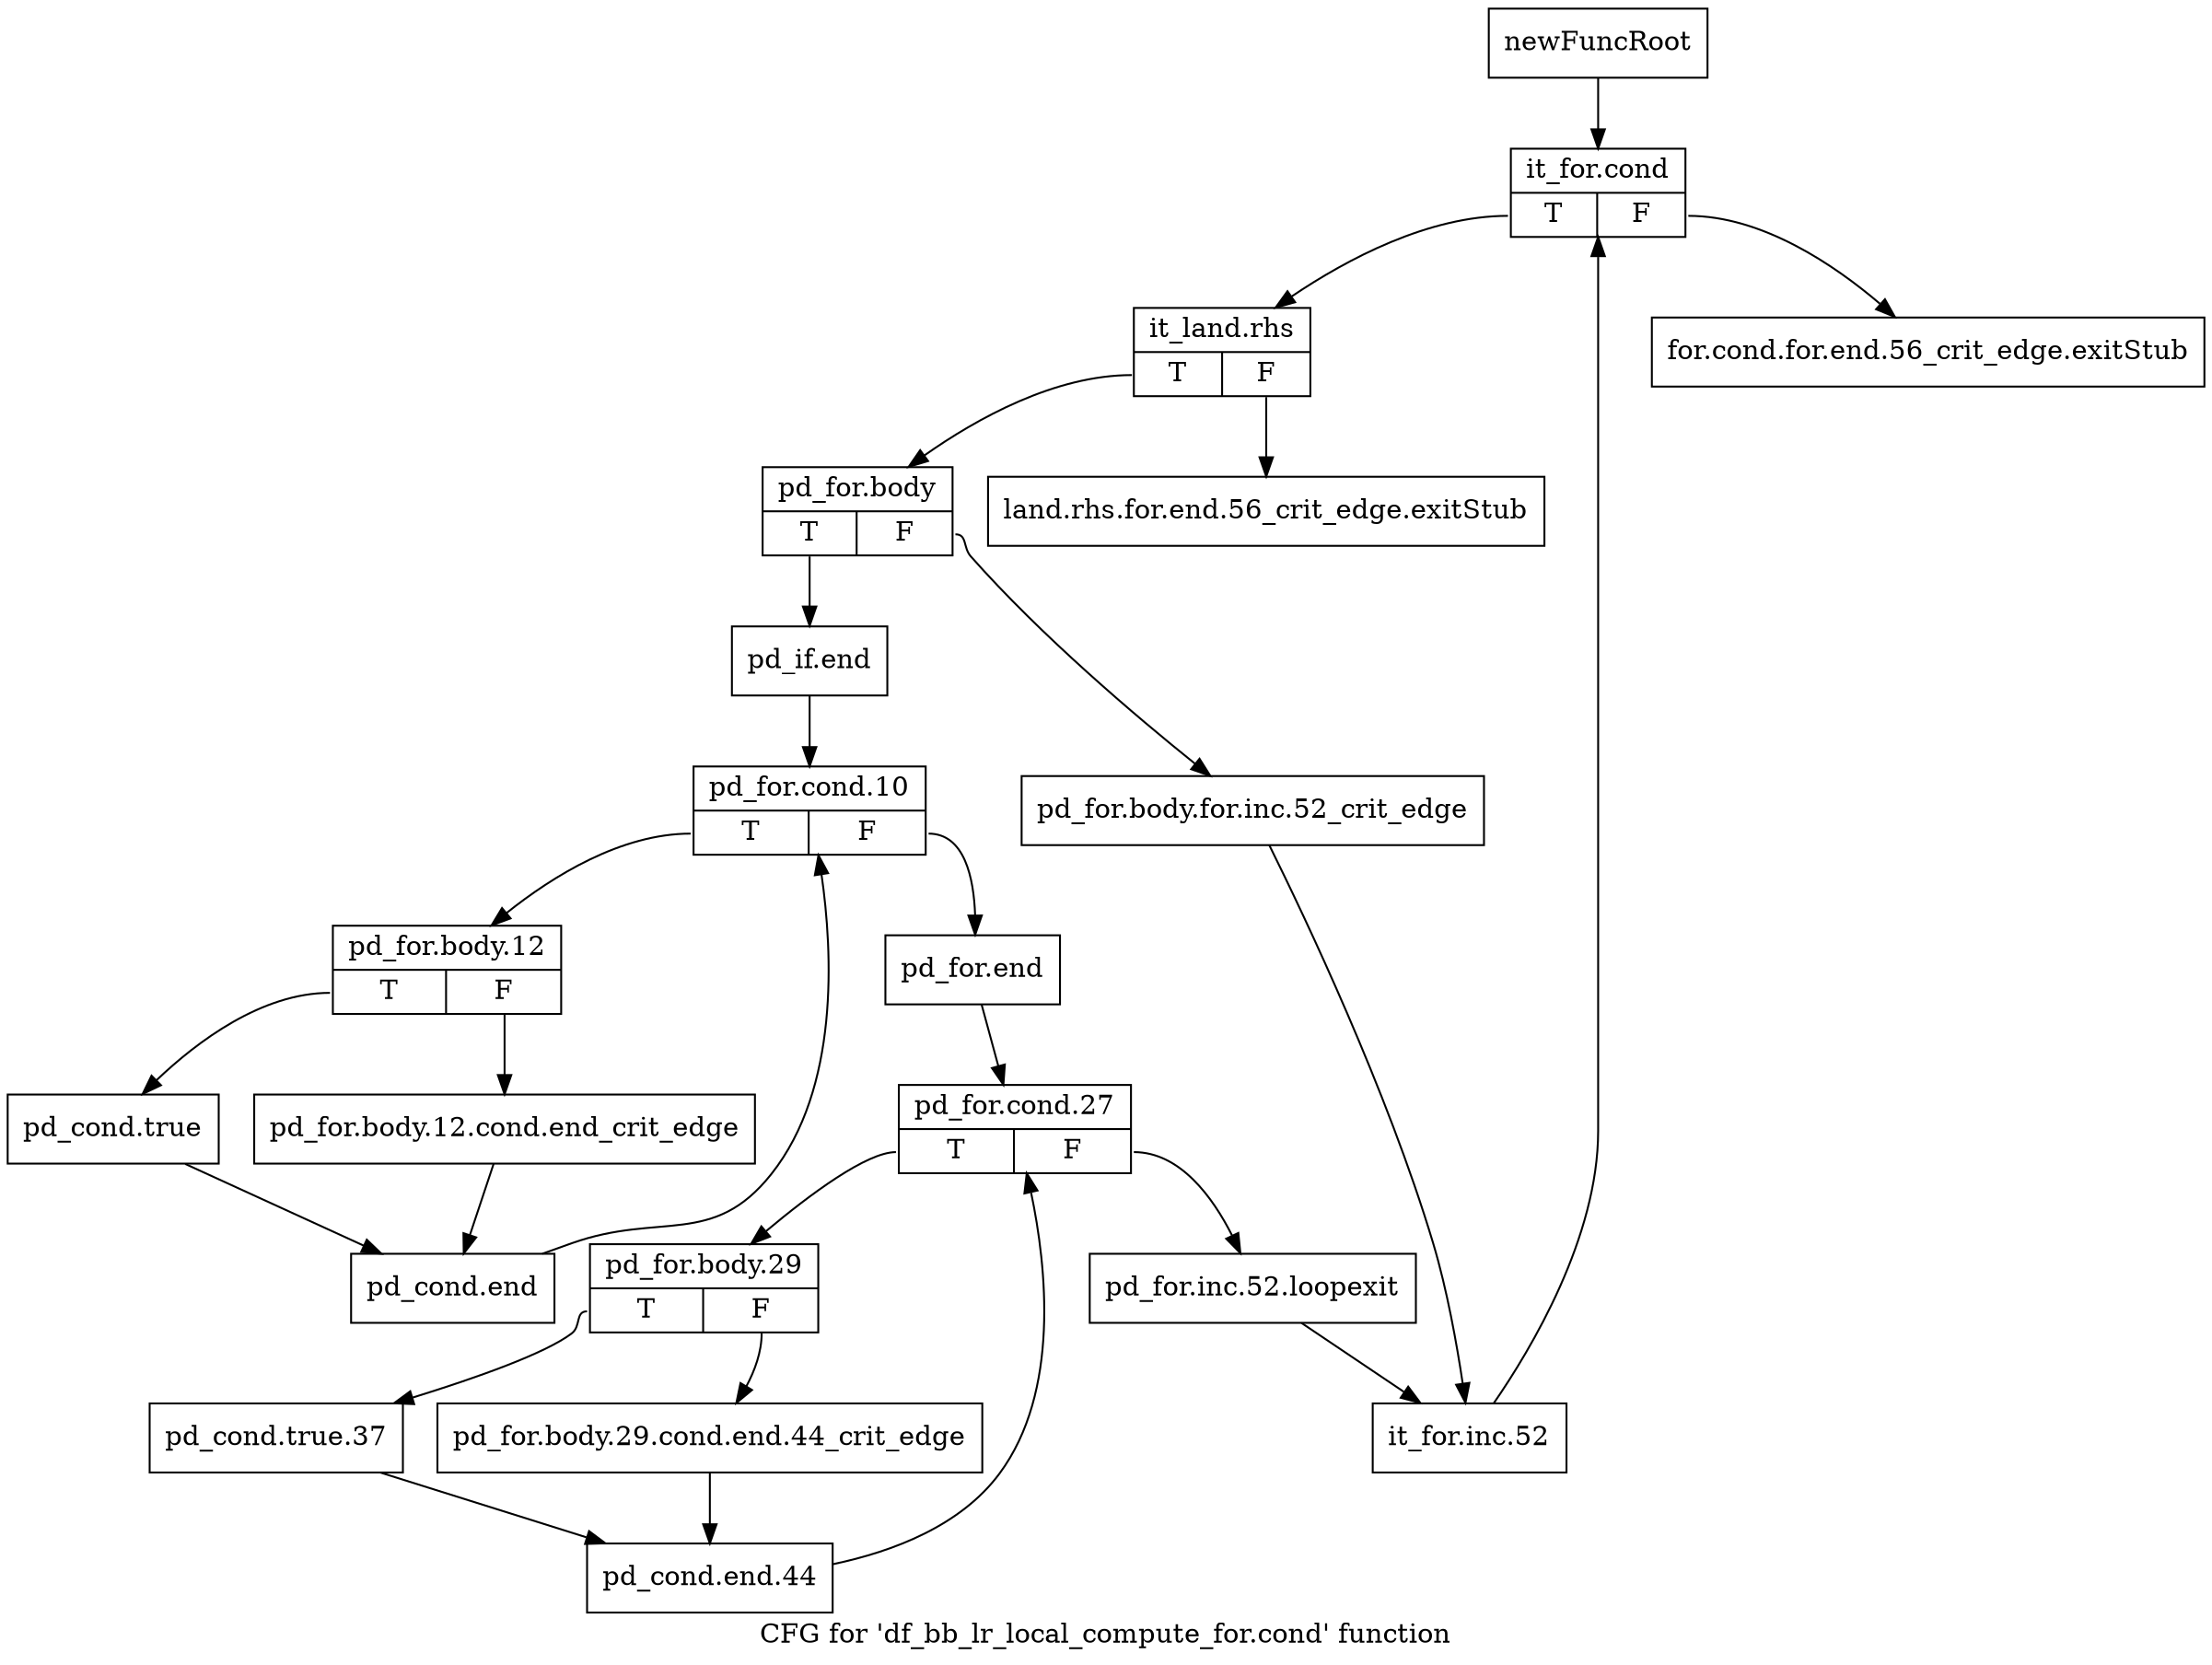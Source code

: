 digraph "CFG for 'df_bb_lr_local_compute_for.cond' function" {
	label="CFG for 'df_bb_lr_local_compute_for.cond' function";

	Node0xab303d0 [shape=record,label="{newFuncRoot}"];
	Node0xab303d0 -> Node0xab39580;
	Node0xab394e0 [shape=record,label="{for.cond.for.end.56_crit_edge.exitStub}"];
	Node0xab39530 [shape=record,label="{land.rhs.for.end.56_crit_edge.exitStub}"];
	Node0xab39580 [shape=record,label="{it_for.cond|{<s0>T|<s1>F}}"];
	Node0xab39580:s0 -> Node0xab395d0;
	Node0xab39580:s1 -> Node0xab394e0;
	Node0xab395d0 [shape=record,label="{it_land.rhs|{<s0>T|<s1>F}}"];
	Node0xab395d0:s0 -> Node0xab39620;
	Node0xab395d0:s1 -> Node0xab39530;
	Node0xab39620 [shape=record,label="{pd_for.body|{<s0>T|<s1>F}}"];
	Node0xab39620:s0 -> Node0xab396c0;
	Node0xab39620:s1 -> Node0xab39670;
	Node0xab39670 [shape=record,label="{pd_for.body.for.inc.52_crit_edge}"];
	Node0xab39670 -> Node0xab39850;
	Node0xab396c0 [shape=record,label="{pd_if.end}"];
	Node0xab396c0 -> Node0xab39710;
	Node0xab39710 [shape=record,label="{pd_for.cond.10|{<s0>T|<s1>F}}"];
	Node0xab39710:s0 -> Node0xab399e0;
	Node0xab39710:s1 -> Node0xab39760;
	Node0xab39760 [shape=record,label="{pd_for.end}"];
	Node0xab39760 -> Node0xab397b0;
	Node0xab397b0 [shape=record,label="{pd_for.cond.27|{<s0>T|<s1>F}}"];
	Node0xab397b0:s0 -> Node0xab398a0;
	Node0xab397b0:s1 -> Node0xab39800;
	Node0xab39800 [shape=record,label="{pd_for.inc.52.loopexit}"];
	Node0xab39800 -> Node0xab39850;
	Node0xab39850 [shape=record,label="{it_for.inc.52}"];
	Node0xab39850 -> Node0xab39580;
	Node0xab398a0 [shape=record,label="{pd_for.body.29|{<s0>T|<s1>F}}"];
	Node0xab398a0:s0 -> Node0xab39940;
	Node0xab398a0:s1 -> Node0xab398f0;
	Node0xab398f0 [shape=record,label="{pd_for.body.29.cond.end.44_crit_edge}"];
	Node0xab398f0 -> Node0xab39990;
	Node0xab39940 [shape=record,label="{pd_cond.true.37}"];
	Node0xab39940 -> Node0xab39990;
	Node0xab39990 [shape=record,label="{pd_cond.end.44}"];
	Node0xab39990 -> Node0xab397b0;
	Node0xab399e0 [shape=record,label="{pd_for.body.12|{<s0>T|<s1>F}}"];
	Node0xab399e0:s0 -> Node0xab39a80;
	Node0xab399e0:s1 -> Node0xab39a30;
	Node0xab39a30 [shape=record,label="{pd_for.body.12.cond.end_crit_edge}"];
	Node0xab39a30 -> Node0xab39ad0;
	Node0xab39a80 [shape=record,label="{pd_cond.true}"];
	Node0xab39a80 -> Node0xab39ad0;
	Node0xab39ad0 [shape=record,label="{pd_cond.end}"];
	Node0xab39ad0 -> Node0xab39710;
}
